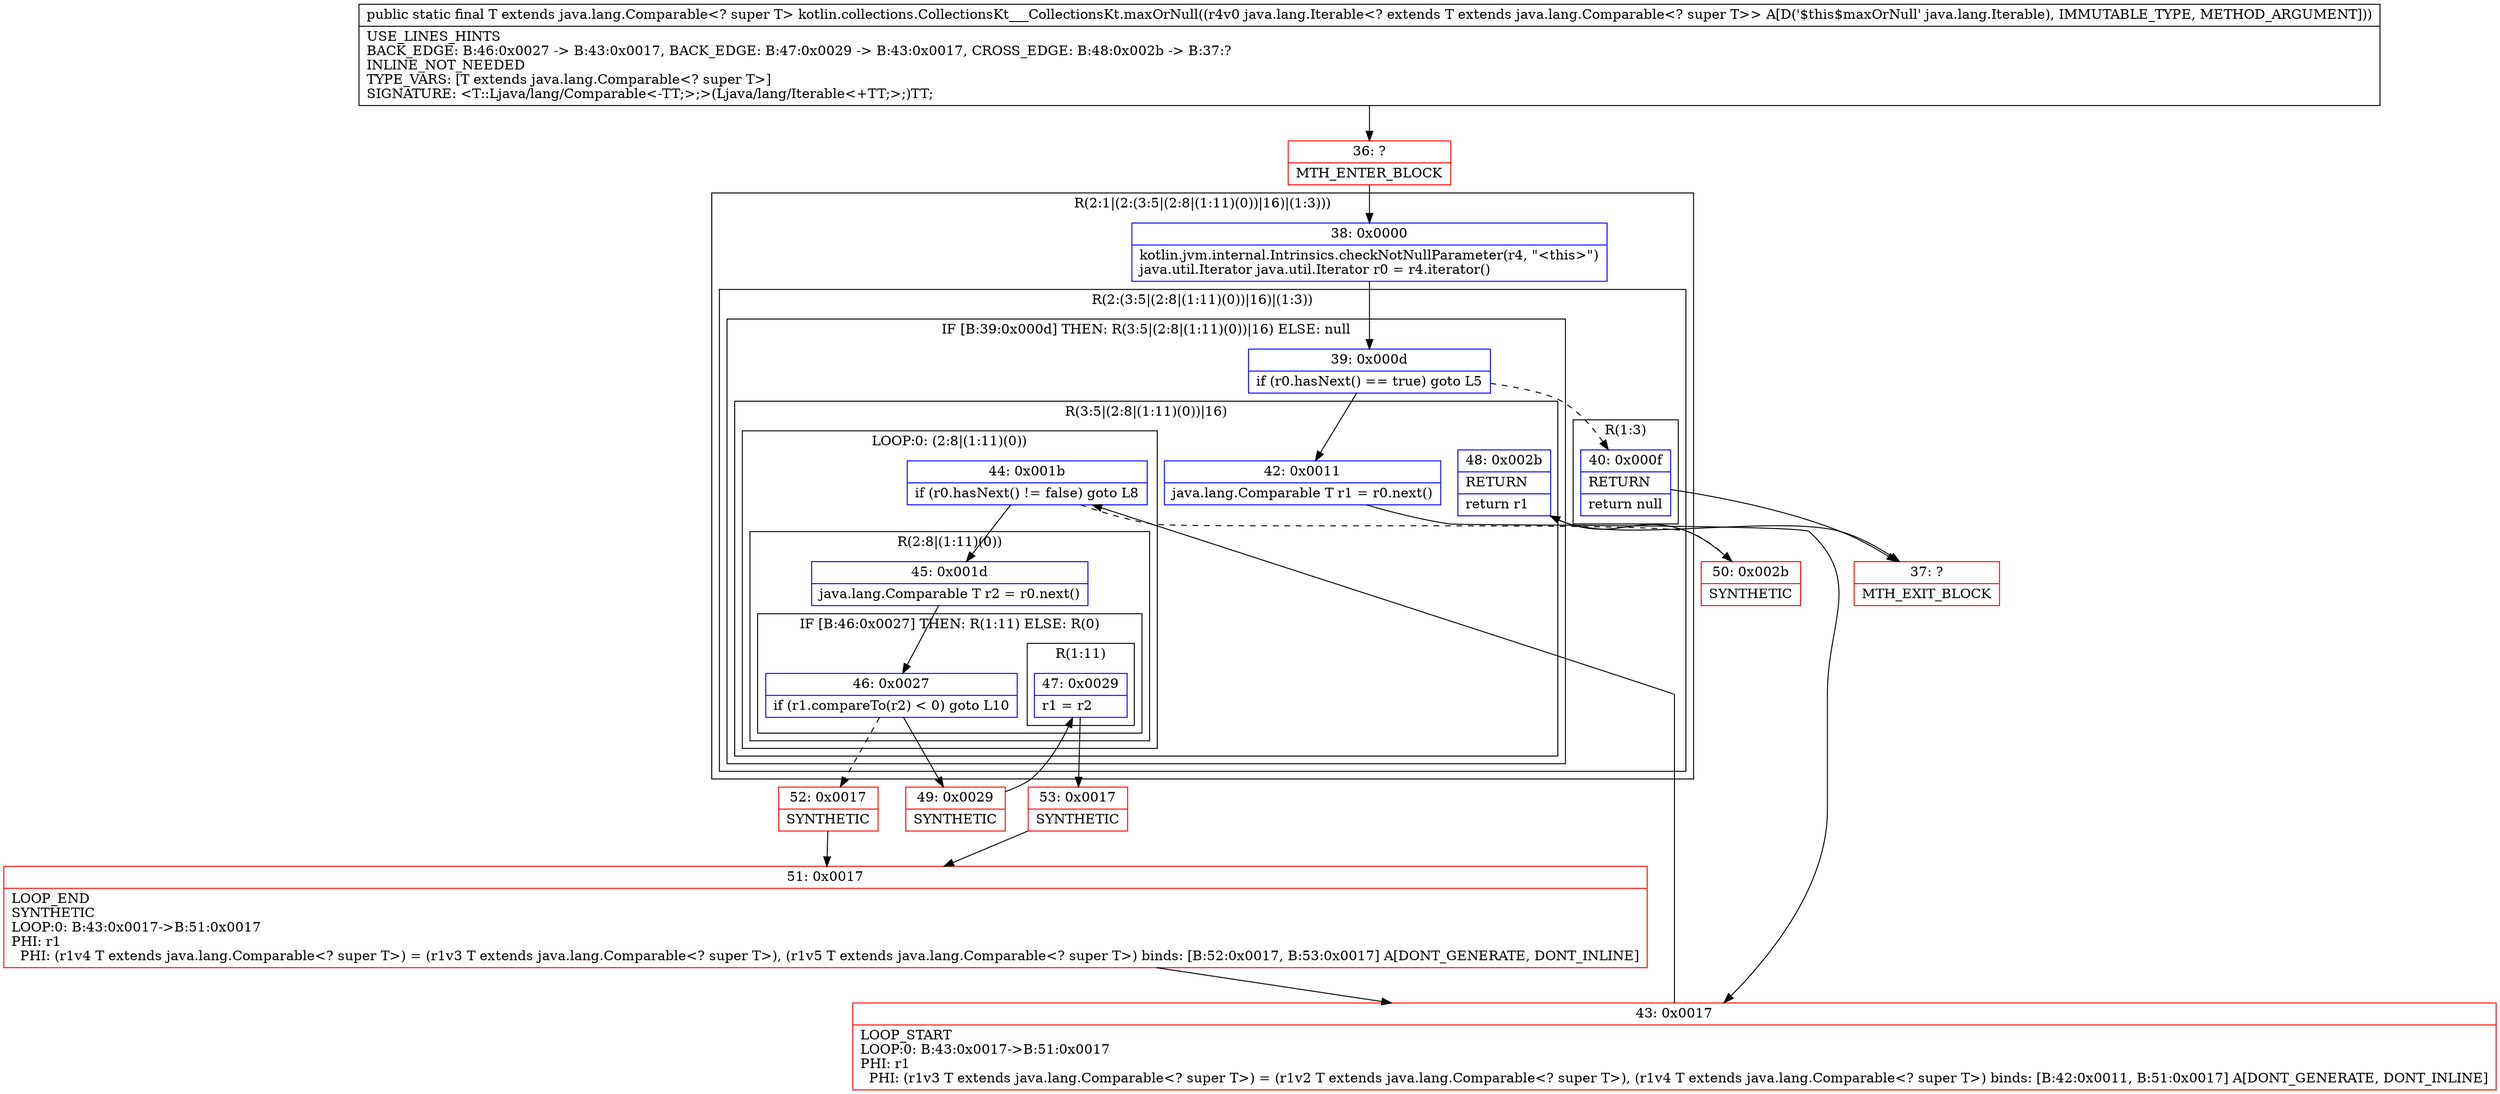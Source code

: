 digraph "CFG forkotlin.collections.CollectionsKt___CollectionsKt.maxOrNull(Ljava\/lang\/Iterable;)Ljava\/lang\/Comparable;" {
subgraph cluster_Region_520252751 {
label = "R(2:1|(2:(3:5|(2:8|(1:11)(0))|16)|(1:3)))";
node [shape=record,color=blue];
Node_38 [shape=record,label="{38\:\ 0x0000|kotlin.jvm.internal.Intrinsics.checkNotNullParameter(r4, \"\<this\>\")\ljava.util.Iterator java.util.Iterator r0 = r4.iterator()\l}"];
subgraph cluster_Region_2041475733 {
label = "R(2:(3:5|(2:8|(1:11)(0))|16)|(1:3))";
node [shape=record,color=blue];
subgraph cluster_IfRegion_522380215 {
label = "IF [B:39:0x000d] THEN: R(3:5|(2:8|(1:11)(0))|16) ELSE: null";
node [shape=record,color=blue];
Node_39 [shape=record,label="{39\:\ 0x000d|if (r0.hasNext() == true) goto L5\l}"];
subgraph cluster_Region_1760177 {
label = "R(3:5|(2:8|(1:11)(0))|16)";
node [shape=record,color=blue];
Node_42 [shape=record,label="{42\:\ 0x0011|java.lang.Comparable T r1 = r0.next()\l}"];
subgraph cluster_LoopRegion_1409838842 {
label = "LOOP:0: (2:8|(1:11)(0))";
node [shape=record,color=blue];
Node_44 [shape=record,label="{44\:\ 0x001b|if (r0.hasNext() != false) goto L8\l}"];
subgraph cluster_Region_1483479329 {
label = "R(2:8|(1:11)(0))";
node [shape=record,color=blue];
Node_45 [shape=record,label="{45\:\ 0x001d|java.lang.Comparable T r2 = r0.next()\l}"];
subgraph cluster_IfRegion_105576505 {
label = "IF [B:46:0x0027] THEN: R(1:11) ELSE: R(0)";
node [shape=record,color=blue];
Node_46 [shape=record,label="{46\:\ 0x0027|if (r1.compareTo(r2) \< 0) goto L10\l}"];
subgraph cluster_Region_1356560064 {
label = "R(1:11)";
node [shape=record,color=blue];
Node_47 [shape=record,label="{47\:\ 0x0029|r1 = r2\l}"];
}
subgraph cluster_Region_1727293675 {
label = "R(0)";
node [shape=record,color=blue];
}
}
}
}
Node_48 [shape=record,label="{48\:\ 0x002b|RETURN\l|return r1\l}"];
}
}
subgraph cluster_Region_811852680 {
label = "R(1:3)";
node [shape=record,color=blue];
Node_40 [shape=record,label="{40\:\ 0x000f|RETURN\l|return null\l}"];
}
}
}
Node_36 [shape=record,color=red,label="{36\:\ ?|MTH_ENTER_BLOCK\l}"];
Node_37 [shape=record,color=red,label="{37\:\ ?|MTH_EXIT_BLOCK\l}"];
Node_43 [shape=record,color=red,label="{43\:\ 0x0017|LOOP_START\lLOOP:0: B:43:0x0017\-\>B:51:0x0017\lPHI: r1 \l  PHI: (r1v3 T extends java.lang.Comparable\<? super T\>) = (r1v2 T extends java.lang.Comparable\<? super T\>), (r1v4 T extends java.lang.Comparable\<? super T\>) binds: [B:42:0x0011, B:51:0x0017] A[DONT_GENERATE, DONT_INLINE]\l}"];
Node_49 [shape=record,color=red,label="{49\:\ 0x0029|SYNTHETIC\l}"];
Node_53 [shape=record,color=red,label="{53\:\ 0x0017|SYNTHETIC\l}"];
Node_51 [shape=record,color=red,label="{51\:\ 0x0017|LOOP_END\lSYNTHETIC\lLOOP:0: B:43:0x0017\-\>B:51:0x0017\lPHI: r1 \l  PHI: (r1v4 T extends java.lang.Comparable\<? super T\>) = (r1v3 T extends java.lang.Comparable\<? super T\>), (r1v5 T extends java.lang.Comparable\<? super T\>) binds: [B:52:0x0017, B:53:0x0017] A[DONT_GENERATE, DONT_INLINE]\l}"];
Node_52 [shape=record,color=red,label="{52\:\ 0x0017|SYNTHETIC\l}"];
Node_50 [shape=record,color=red,label="{50\:\ 0x002b|SYNTHETIC\l}"];
MethodNode[shape=record,label="{public static final T extends java.lang.Comparable\<? super T\> kotlin.collections.CollectionsKt___CollectionsKt.maxOrNull((r4v0 java.lang.Iterable\<? extends T extends java.lang.Comparable\<? super T\>\> A[D('$this$maxOrNull' java.lang.Iterable), IMMUTABLE_TYPE, METHOD_ARGUMENT]))  | USE_LINES_HINTS\lBACK_EDGE: B:46:0x0027 \-\> B:43:0x0017, BACK_EDGE: B:47:0x0029 \-\> B:43:0x0017, CROSS_EDGE: B:48:0x002b \-\> B:37:?\lINLINE_NOT_NEEDED\lTYPE_VARS: [T extends java.lang.Comparable\<? super T\>]\lSIGNATURE: \<T::Ljava\/lang\/Comparable\<\-TT;\>;\>(Ljava\/lang\/Iterable\<+TT;\>;)TT;\l}"];
MethodNode -> Node_36;Node_38 -> Node_39;
Node_39 -> Node_40[style=dashed];
Node_39 -> Node_42;
Node_42 -> Node_43;
Node_44 -> Node_45;
Node_44 -> Node_50[style=dashed];
Node_45 -> Node_46;
Node_46 -> Node_49;
Node_46 -> Node_52[style=dashed];
Node_47 -> Node_53;
Node_48 -> Node_37;
Node_40 -> Node_37;
Node_36 -> Node_38;
Node_43 -> Node_44;
Node_49 -> Node_47;
Node_53 -> Node_51;
Node_51 -> Node_43;
Node_52 -> Node_51;
Node_50 -> Node_48;
}

